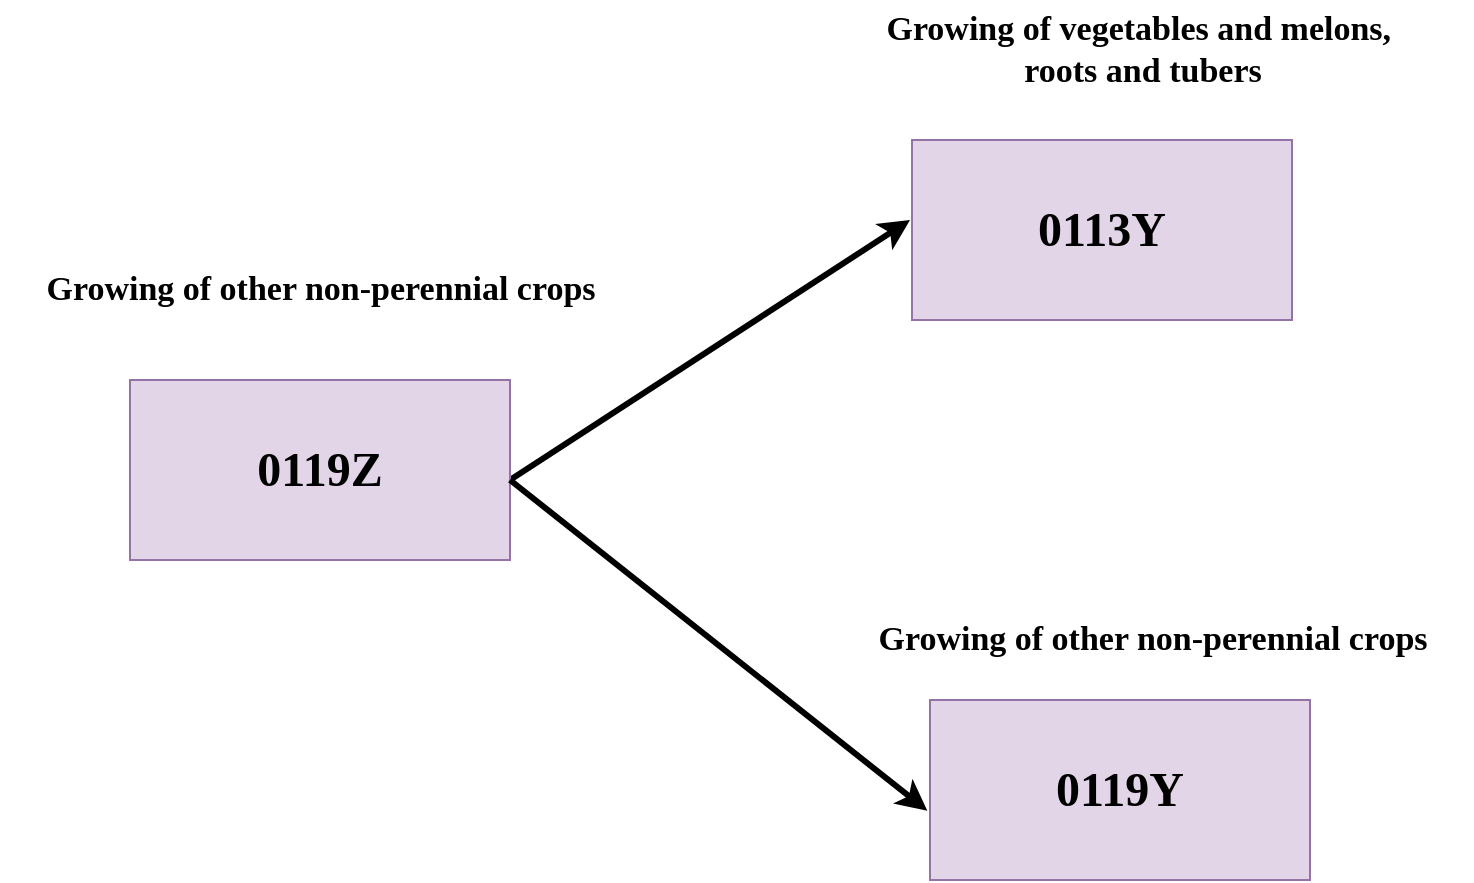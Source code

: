 <mxfile version="24.3.0" type="github">
  <diagram name="Page-1" id="Lo8HSTnLHUTpEW-vd8Br">
    <mxGraphModel dx="786" dy="459" grid="1" gridSize="10" guides="1" tooltips="1" connect="1" arrows="1" fold="1" page="1" pageScale="1" pageWidth="827" pageHeight="1169" math="0" shadow="0">
      <root>
        <mxCell id="0" />
        <mxCell id="1" parent="0" />
        <mxCell id="Y3UnYj8FbFtQByEBO_pm-288" value="Growing of other non-perennial crops" style="text;html=1;align=center;verticalAlign=middle;resizable=0;points=[];autosize=1;strokeColor=none;fillColor=none;fontColor=#000000;fontStyle=1;fontSize=17;fontFamily=Comic Sans MS;" parent="1" vertex="1">
          <mxGeometry x="825" y="410" width="320" height="30" as="geometry" />
        </mxCell>
        <mxCell id="34PX9lcjR3mRGtkqlF1x-5" value="" style="endArrow=classic;html=1;rounded=0;strokeWidth=3;" parent="1" edge="1">
          <mxGeometry width="50" height="50" relative="1" as="geometry">
            <mxPoint x="1080" y="520" as="sourcePoint" />
            <mxPoint x="1280" y="390" as="targetPoint" />
          </mxGeometry>
        </mxCell>
        <mxCell id="34PX9lcjR3mRGtkqlF1x-6" value="&lt;h1&gt;&lt;font color=&quot;#000000&quot;&gt;0119Z&lt;/font&gt;&lt;/h1&gt;" style="rounded=0;whiteSpace=wrap;html=1;fillColor=#e1d5e7;strokeColor=#9673a6;fontFamily=Comic Sans MS;" parent="1" vertex="1">
          <mxGeometry x="890" y="470" width="190" height="90" as="geometry" />
        </mxCell>
        <mxCell id="34PX9lcjR3mRGtkqlF1x-7" value="&lt;h1&gt;&lt;font color=&quot;#000000&quot;&gt;0113Y&lt;/font&gt;&lt;/h1&gt;" style="rounded=0;whiteSpace=wrap;html=1;fillColor=#e1d5e7;strokeColor=#9673a6;fontFamily=Comic Sans MS;" parent="1" vertex="1">
          <mxGeometry x="1281" y="350" width="190" height="90" as="geometry" />
        </mxCell>
        <mxCell id="34PX9lcjR3mRGtkqlF1x-8" value="&lt;div&gt;Growing of vegetables and melons,&amp;nbsp;&lt;/div&gt;&lt;div&gt;roots and tubers&lt;br&gt;&lt;/div&gt;" style="text;html=1;align=center;verticalAlign=middle;resizable=0;points=[];autosize=1;strokeColor=none;fillColor=none;fontColor=#000000;fontStyle=1;fontSize=17;fontFamily=Comic Sans MS;" parent="1" vertex="1">
          <mxGeometry x="1246" y="280" width="300" height="50" as="geometry" />
        </mxCell>
        <mxCell id="xFNGRcDVPWBYPcG1ib8G-1" value="&lt;h1&gt;&lt;font color=&quot;#000000&quot;&gt;0119Y&lt;/font&gt;&lt;/h1&gt;" style="rounded=0;whiteSpace=wrap;html=1;fillColor=#e1d5e7;strokeColor=#9673a6;fontFamily=Comic Sans MS;" vertex="1" parent="1">
          <mxGeometry x="1290" y="630" width="190" height="90" as="geometry" />
        </mxCell>
        <mxCell id="xFNGRcDVPWBYPcG1ib8G-2" value="&lt;div&gt;Growing of other non-perennial crops&lt;br&gt;&lt;/div&gt;" style="text;html=1;align=center;verticalAlign=middle;resizable=0;points=[];autosize=1;strokeColor=none;fillColor=none;fontColor=#000000;fontStyle=1;fontSize=17;fontFamily=Comic Sans MS;" vertex="1" parent="1">
          <mxGeometry x="1241" y="585" width="320" height="30" as="geometry" />
        </mxCell>
        <mxCell id="xFNGRcDVPWBYPcG1ib8G-3" value="" style="endArrow=classic;html=1;rounded=0;strokeWidth=3;entryX=-0.007;entryY=0.615;entryDx=0;entryDy=0;entryPerimeter=0;" edge="1" parent="1" target="xFNGRcDVPWBYPcG1ib8G-1">
          <mxGeometry width="50" height="50" relative="1" as="geometry">
            <mxPoint x="1080" y="520" as="sourcePoint" />
            <mxPoint x="1280" y="680" as="targetPoint" />
          </mxGeometry>
        </mxCell>
      </root>
    </mxGraphModel>
  </diagram>
</mxfile>
